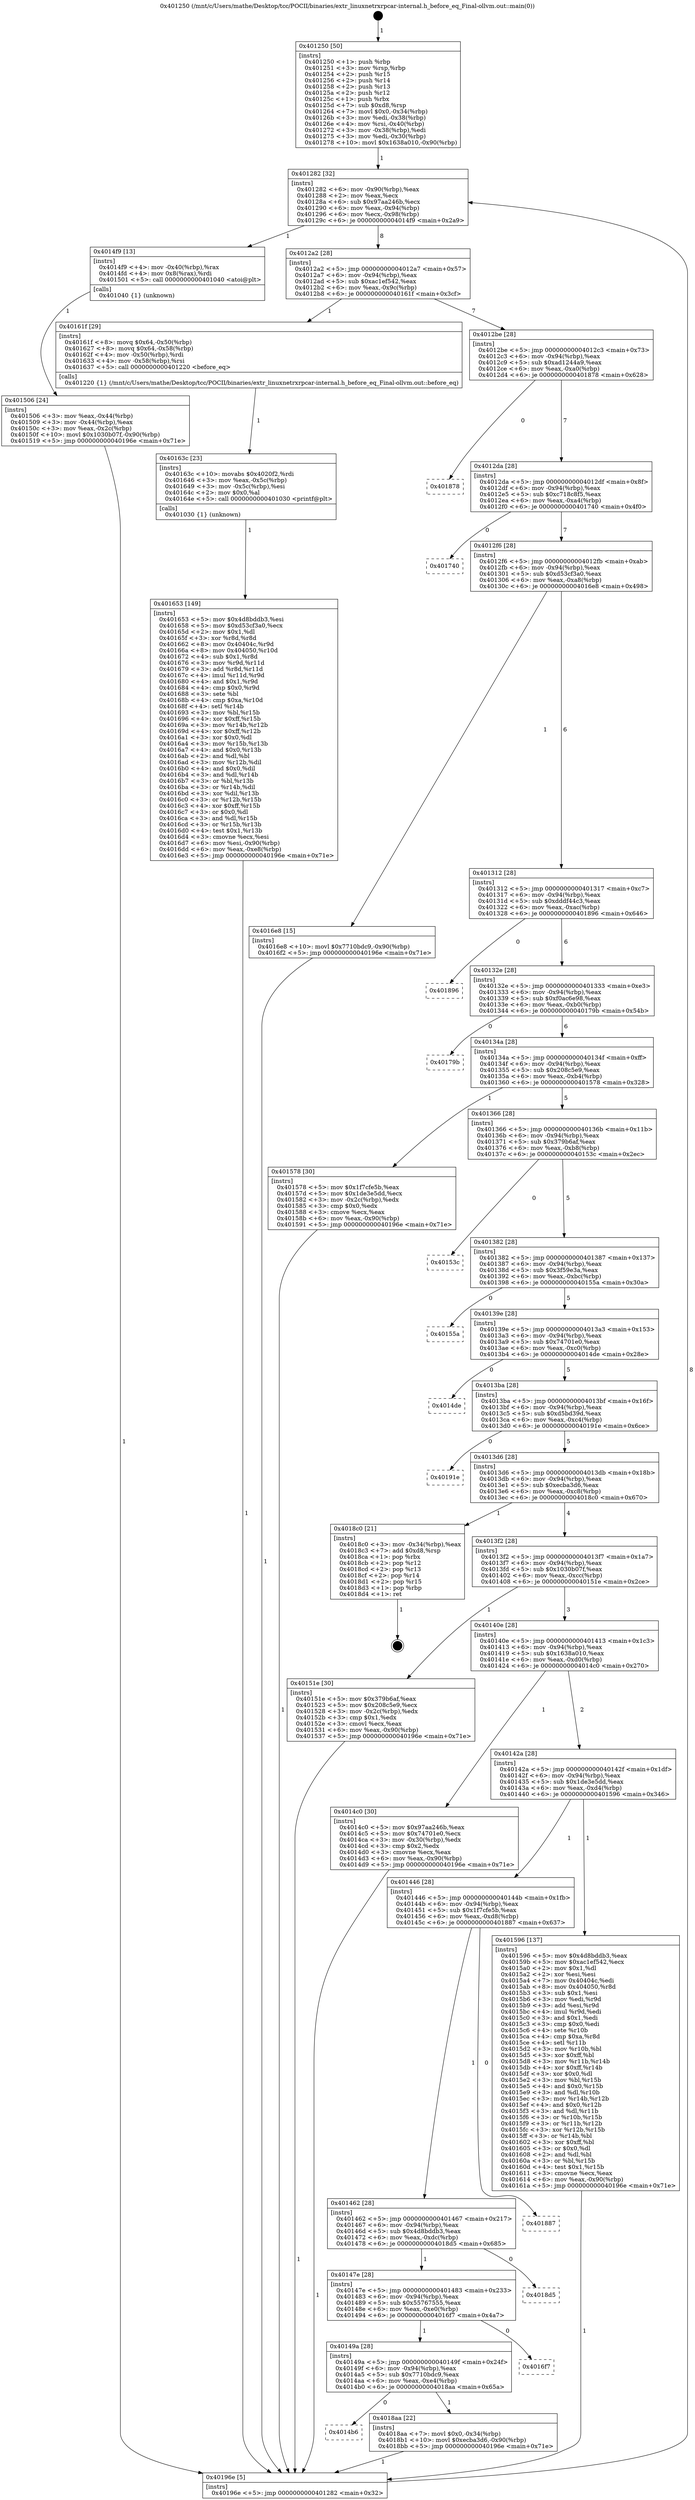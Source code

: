 digraph "0x401250" {
  label = "0x401250 (/mnt/c/Users/mathe/Desktop/tcc/POCII/binaries/extr_linuxnetrxrpcar-internal.h_before_eq_Final-ollvm.out::main(0))"
  labelloc = "t"
  node[shape=record]

  Entry [label="",width=0.3,height=0.3,shape=circle,fillcolor=black,style=filled]
  "0x401282" [label="{
     0x401282 [32]\l
     | [instrs]\l
     &nbsp;&nbsp;0x401282 \<+6\>: mov -0x90(%rbp),%eax\l
     &nbsp;&nbsp;0x401288 \<+2\>: mov %eax,%ecx\l
     &nbsp;&nbsp;0x40128a \<+6\>: sub $0x97aa246b,%ecx\l
     &nbsp;&nbsp;0x401290 \<+6\>: mov %eax,-0x94(%rbp)\l
     &nbsp;&nbsp;0x401296 \<+6\>: mov %ecx,-0x98(%rbp)\l
     &nbsp;&nbsp;0x40129c \<+6\>: je 00000000004014f9 \<main+0x2a9\>\l
  }"]
  "0x4014f9" [label="{
     0x4014f9 [13]\l
     | [instrs]\l
     &nbsp;&nbsp;0x4014f9 \<+4\>: mov -0x40(%rbp),%rax\l
     &nbsp;&nbsp;0x4014fd \<+4\>: mov 0x8(%rax),%rdi\l
     &nbsp;&nbsp;0x401501 \<+5\>: call 0000000000401040 \<atoi@plt\>\l
     | [calls]\l
     &nbsp;&nbsp;0x401040 \{1\} (unknown)\l
  }"]
  "0x4012a2" [label="{
     0x4012a2 [28]\l
     | [instrs]\l
     &nbsp;&nbsp;0x4012a2 \<+5\>: jmp 00000000004012a7 \<main+0x57\>\l
     &nbsp;&nbsp;0x4012a7 \<+6\>: mov -0x94(%rbp),%eax\l
     &nbsp;&nbsp;0x4012ad \<+5\>: sub $0xac1ef542,%eax\l
     &nbsp;&nbsp;0x4012b2 \<+6\>: mov %eax,-0x9c(%rbp)\l
     &nbsp;&nbsp;0x4012b8 \<+6\>: je 000000000040161f \<main+0x3cf\>\l
  }"]
  Exit [label="",width=0.3,height=0.3,shape=circle,fillcolor=black,style=filled,peripheries=2]
  "0x40161f" [label="{
     0x40161f [29]\l
     | [instrs]\l
     &nbsp;&nbsp;0x40161f \<+8\>: movq $0x64,-0x50(%rbp)\l
     &nbsp;&nbsp;0x401627 \<+8\>: movq $0x64,-0x58(%rbp)\l
     &nbsp;&nbsp;0x40162f \<+4\>: mov -0x50(%rbp),%rdi\l
     &nbsp;&nbsp;0x401633 \<+4\>: mov -0x58(%rbp),%rsi\l
     &nbsp;&nbsp;0x401637 \<+5\>: call 0000000000401220 \<before_eq\>\l
     | [calls]\l
     &nbsp;&nbsp;0x401220 \{1\} (/mnt/c/Users/mathe/Desktop/tcc/POCII/binaries/extr_linuxnetrxrpcar-internal.h_before_eq_Final-ollvm.out::before_eq)\l
  }"]
  "0x4012be" [label="{
     0x4012be [28]\l
     | [instrs]\l
     &nbsp;&nbsp;0x4012be \<+5\>: jmp 00000000004012c3 \<main+0x73\>\l
     &nbsp;&nbsp;0x4012c3 \<+6\>: mov -0x94(%rbp),%eax\l
     &nbsp;&nbsp;0x4012c9 \<+5\>: sub $0xad1244a9,%eax\l
     &nbsp;&nbsp;0x4012ce \<+6\>: mov %eax,-0xa0(%rbp)\l
     &nbsp;&nbsp;0x4012d4 \<+6\>: je 0000000000401878 \<main+0x628\>\l
  }"]
  "0x4014b6" [label="{
     0x4014b6\l
  }", style=dashed]
  "0x401878" [label="{
     0x401878\l
  }", style=dashed]
  "0x4012da" [label="{
     0x4012da [28]\l
     | [instrs]\l
     &nbsp;&nbsp;0x4012da \<+5\>: jmp 00000000004012df \<main+0x8f\>\l
     &nbsp;&nbsp;0x4012df \<+6\>: mov -0x94(%rbp),%eax\l
     &nbsp;&nbsp;0x4012e5 \<+5\>: sub $0xc718c8f5,%eax\l
     &nbsp;&nbsp;0x4012ea \<+6\>: mov %eax,-0xa4(%rbp)\l
     &nbsp;&nbsp;0x4012f0 \<+6\>: je 0000000000401740 \<main+0x4f0\>\l
  }"]
  "0x4018aa" [label="{
     0x4018aa [22]\l
     | [instrs]\l
     &nbsp;&nbsp;0x4018aa \<+7\>: movl $0x0,-0x34(%rbp)\l
     &nbsp;&nbsp;0x4018b1 \<+10\>: movl $0xecba3d6,-0x90(%rbp)\l
     &nbsp;&nbsp;0x4018bb \<+5\>: jmp 000000000040196e \<main+0x71e\>\l
  }"]
  "0x401740" [label="{
     0x401740\l
  }", style=dashed]
  "0x4012f6" [label="{
     0x4012f6 [28]\l
     | [instrs]\l
     &nbsp;&nbsp;0x4012f6 \<+5\>: jmp 00000000004012fb \<main+0xab\>\l
     &nbsp;&nbsp;0x4012fb \<+6\>: mov -0x94(%rbp),%eax\l
     &nbsp;&nbsp;0x401301 \<+5\>: sub $0xd53cf3a0,%eax\l
     &nbsp;&nbsp;0x401306 \<+6\>: mov %eax,-0xa8(%rbp)\l
     &nbsp;&nbsp;0x40130c \<+6\>: je 00000000004016e8 \<main+0x498\>\l
  }"]
  "0x40149a" [label="{
     0x40149a [28]\l
     | [instrs]\l
     &nbsp;&nbsp;0x40149a \<+5\>: jmp 000000000040149f \<main+0x24f\>\l
     &nbsp;&nbsp;0x40149f \<+6\>: mov -0x94(%rbp),%eax\l
     &nbsp;&nbsp;0x4014a5 \<+5\>: sub $0x7710bdc9,%eax\l
     &nbsp;&nbsp;0x4014aa \<+6\>: mov %eax,-0xe4(%rbp)\l
     &nbsp;&nbsp;0x4014b0 \<+6\>: je 00000000004018aa \<main+0x65a\>\l
  }"]
  "0x4016e8" [label="{
     0x4016e8 [15]\l
     | [instrs]\l
     &nbsp;&nbsp;0x4016e8 \<+10\>: movl $0x7710bdc9,-0x90(%rbp)\l
     &nbsp;&nbsp;0x4016f2 \<+5\>: jmp 000000000040196e \<main+0x71e\>\l
  }"]
  "0x401312" [label="{
     0x401312 [28]\l
     | [instrs]\l
     &nbsp;&nbsp;0x401312 \<+5\>: jmp 0000000000401317 \<main+0xc7\>\l
     &nbsp;&nbsp;0x401317 \<+6\>: mov -0x94(%rbp),%eax\l
     &nbsp;&nbsp;0x40131d \<+5\>: sub $0xdddf44c3,%eax\l
     &nbsp;&nbsp;0x401322 \<+6\>: mov %eax,-0xac(%rbp)\l
     &nbsp;&nbsp;0x401328 \<+6\>: je 0000000000401896 \<main+0x646\>\l
  }"]
  "0x4016f7" [label="{
     0x4016f7\l
  }", style=dashed]
  "0x401896" [label="{
     0x401896\l
  }", style=dashed]
  "0x40132e" [label="{
     0x40132e [28]\l
     | [instrs]\l
     &nbsp;&nbsp;0x40132e \<+5\>: jmp 0000000000401333 \<main+0xe3\>\l
     &nbsp;&nbsp;0x401333 \<+6\>: mov -0x94(%rbp),%eax\l
     &nbsp;&nbsp;0x401339 \<+5\>: sub $0xf0ac6e98,%eax\l
     &nbsp;&nbsp;0x40133e \<+6\>: mov %eax,-0xb0(%rbp)\l
     &nbsp;&nbsp;0x401344 \<+6\>: je 000000000040179b \<main+0x54b\>\l
  }"]
  "0x40147e" [label="{
     0x40147e [28]\l
     | [instrs]\l
     &nbsp;&nbsp;0x40147e \<+5\>: jmp 0000000000401483 \<main+0x233\>\l
     &nbsp;&nbsp;0x401483 \<+6\>: mov -0x94(%rbp),%eax\l
     &nbsp;&nbsp;0x401489 \<+5\>: sub $0x55767555,%eax\l
     &nbsp;&nbsp;0x40148e \<+6\>: mov %eax,-0xe0(%rbp)\l
     &nbsp;&nbsp;0x401494 \<+6\>: je 00000000004016f7 \<main+0x4a7\>\l
  }"]
  "0x40179b" [label="{
     0x40179b\l
  }", style=dashed]
  "0x40134a" [label="{
     0x40134a [28]\l
     | [instrs]\l
     &nbsp;&nbsp;0x40134a \<+5\>: jmp 000000000040134f \<main+0xff\>\l
     &nbsp;&nbsp;0x40134f \<+6\>: mov -0x94(%rbp),%eax\l
     &nbsp;&nbsp;0x401355 \<+5\>: sub $0x208c5e9,%eax\l
     &nbsp;&nbsp;0x40135a \<+6\>: mov %eax,-0xb4(%rbp)\l
     &nbsp;&nbsp;0x401360 \<+6\>: je 0000000000401578 \<main+0x328\>\l
  }"]
  "0x4018d5" [label="{
     0x4018d5\l
  }", style=dashed]
  "0x401578" [label="{
     0x401578 [30]\l
     | [instrs]\l
     &nbsp;&nbsp;0x401578 \<+5\>: mov $0x1f7cfe5b,%eax\l
     &nbsp;&nbsp;0x40157d \<+5\>: mov $0x1de3e5dd,%ecx\l
     &nbsp;&nbsp;0x401582 \<+3\>: mov -0x2c(%rbp),%edx\l
     &nbsp;&nbsp;0x401585 \<+3\>: cmp $0x0,%edx\l
     &nbsp;&nbsp;0x401588 \<+3\>: cmove %ecx,%eax\l
     &nbsp;&nbsp;0x40158b \<+6\>: mov %eax,-0x90(%rbp)\l
     &nbsp;&nbsp;0x401591 \<+5\>: jmp 000000000040196e \<main+0x71e\>\l
  }"]
  "0x401366" [label="{
     0x401366 [28]\l
     | [instrs]\l
     &nbsp;&nbsp;0x401366 \<+5\>: jmp 000000000040136b \<main+0x11b\>\l
     &nbsp;&nbsp;0x40136b \<+6\>: mov -0x94(%rbp),%eax\l
     &nbsp;&nbsp;0x401371 \<+5\>: sub $0x379b6af,%eax\l
     &nbsp;&nbsp;0x401376 \<+6\>: mov %eax,-0xb8(%rbp)\l
     &nbsp;&nbsp;0x40137c \<+6\>: je 000000000040153c \<main+0x2ec\>\l
  }"]
  "0x401462" [label="{
     0x401462 [28]\l
     | [instrs]\l
     &nbsp;&nbsp;0x401462 \<+5\>: jmp 0000000000401467 \<main+0x217\>\l
     &nbsp;&nbsp;0x401467 \<+6\>: mov -0x94(%rbp),%eax\l
     &nbsp;&nbsp;0x40146d \<+5\>: sub $0x4d8bddb3,%eax\l
     &nbsp;&nbsp;0x401472 \<+6\>: mov %eax,-0xdc(%rbp)\l
     &nbsp;&nbsp;0x401478 \<+6\>: je 00000000004018d5 \<main+0x685\>\l
  }"]
  "0x40153c" [label="{
     0x40153c\l
  }", style=dashed]
  "0x401382" [label="{
     0x401382 [28]\l
     | [instrs]\l
     &nbsp;&nbsp;0x401382 \<+5\>: jmp 0000000000401387 \<main+0x137\>\l
     &nbsp;&nbsp;0x401387 \<+6\>: mov -0x94(%rbp),%eax\l
     &nbsp;&nbsp;0x40138d \<+5\>: sub $0x3f59e3a,%eax\l
     &nbsp;&nbsp;0x401392 \<+6\>: mov %eax,-0xbc(%rbp)\l
     &nbsp;&nbsp;0x401398 \<+6\>: je 000000000040155a \<main+0x30a\>\l
  }"]
  "0x401887" [label="{
     0x401887\l
  }", style=dashed]
  "0x40155a" [label="{
     0x40155a\l
  }", style=dashed]
  "0x40139e" [label="{
     0x40139e [28]\l
     | [instrs]\l
     &nbsp;&nbsp;0x40139e \<+5\>: jmp 00000000004013a3 \<main+0x153\>\l
     &nbsp;&nbsp;0x4013a3 \<+6\>: mov -0x94(%rbp),%eax\l
     &nbsp;&nbsp;0x4013a9 \<+5\>: sub $0x74701e0,%eax\l
     &nbsp;&nbsp;0x4013ae \<+6\>: mov %eax,-0xc0(%rbp)\l
     &nbsp;&nbsp;0x4013b4 \<+6\>: je 00000000004014de \<main+0x28e\>\l
  }"]
  "0x401653" [label="{
     0x401653 [149]\l
     | [instrs]\l
     &nbsp;&nbsp;0x401653 \<+5\>: mov $0x4d8bddb3,%esi\l
     &nbsp;&nbsp;0x401658 \<+5\>: mov $0xd53cf3a0,%ecx\l
     &nbsp;&nbsp;0x40165d \<+2\>: mov $0x1,%dl\l
     &nbsp;&nbsp;0x40165f \<+3\>: xor %r8d,%r8d\l
     &nbsp;&nbsp;0x401662 \<+8\>: mov 0x40404c,%r9d\l
     &nbsp;&nbsp;0x40166a \<+8\>: mov 0x404050,%r10d\l
     &nbsp;&nbsp;0x401672 \<+4\>: sub $0x1,%r8d\l
     &nbsp;&nbsp;0x401676 \<+3\>: mov %r9d,%r11d\l
     &nbsp;&nbsp;0x401679 \<+3\>: add %r8d,%r11d\l
     &nbsp;&nbsp;0x40167c \<+4\>: imul %r11d,%r9d\l
     &nbsp;&nbsp;0x401680 \<+4\>: and $0x1,%r9d\l
     &nbsp;&nbsp;0x401684 \<+4\>: cmp $0x0,%r9d\l
     &nbsp;&nbsp;0x401688 \<+3\>: sete %bl\l
     &nbsp;&nbsp;0x40168b \<+4\>: cmp $0xa,%r10d\l
     &nbsp;&nbsp;0x40168f \<+4\>: setl %r14b\l
     &nbsp;&nbsp;0x401693 \<+3\>: mov %bl,%r15b\l
     &nbsp;&nbsp;0x401696 \<+4\>: xor $0xff,%r15b\l
     &nbsp;&nbsp;0x40169a \<+3\>: mov %r14b,%r12b\l
     &nbsp;&nbsp;0x40169d \<+4\>: xor $0xff,%r12b\l
     &nbsp;&nbsp;0x4016a1 \<+3\>: xor $0x0,%dl\l
     &nbsp;&nbsp;0x4016a4 \<+3\>: mov %r15b,%r13b\l
     &nbsp;&nbsp;0x4016a7 \<+4\>: and $0x0,%r13b\l
     &nbsp;&nbsp;0x4016ab \<+2\>: and %dl,%bl\l
     &nbsp;&nbsp;0x4016ad \<+3\>: mov %r12b,%dil\l
     &nbsp;&nbsp;0x4016b0 \<+4\>: and $0x0,%dil\l
     &nbsp;&nbsp;0x4016b4 \<+3\>: and %dl,%r14b\l
     &nbsp;&nbsp;0x4016b7 \<+3\>: or %bl,%r13b\l
     &nbsp;&nbsp;0x4016ba \<+3\>: or %r14b,%dil\l
     &nbsp;&nbsp;0x4016bd \<+3\>: xor %dil,%r13b\l
     &nbsp;&nbsp;0x4016c0 \<+3\>: or %r12b,%r15b\l
     &nbsp;&nbsp;0x4016c3 \<+4\>: xor $0xff,%r15b\l
     &nbsp;&nbsp;0x4016c7 \<+3\>: or $0x0,%dl\l
     &nbsp;&nbsp;0x4016ca \<+3\>: and %dl,%r15b\l
     &nbsp;&nbsp;0x4016cd \<+3\>: or %r15b,%r13b\l
     &nbsp;&nbsp;0x4016d0 \<+4\>: test $0x1,%r13b\l
     &nbsp;&nbsp;0x4016d4 \<+3\>: cmovne %ecx,%esi\l
     &nbsp;&nbsp;0x4016d7 \<+6\>: mov %esi,-0x90(%rbp)\l
     &nbsp;&nbsp;0x4016dd \<+6\>: mov %eax,-0xe8(%rbp)\l
     &nbsp;&nbsp;0x4016e3 \<+5\>: jmp 000000000040196e \<main+0x71e\>\l
  }"]
  "0x4014de" [label="{
     0x4014de\l
  }", style=dashed]
  "0x4013ba" [label="{
     0x4013ba [28]\l
     | [instrs]\l
     &nbsp;&nbsp;0x4013ba \<+5\>: jmp 00000000004013bf \<main+0x16f\>\l
     &nbsp;&nbsp;0x4013bf \<+6\>: mov -0x94(%rbp),%eax\l
     &nbsp;&nbsp;0x4013c5 \<+5\>: sub $0xd5bd39d,%eax\l
     &nbsp;&nbsp;0x4013ca \<+6\>: mov %eax,-0xc4(%rbp)\l
     &nbsp;&nbsp;0x4013d0 \<+6\>: je 000000000040191e \<main+0x6ce\>\l
  }"]
  "0x40163c" [label="{
     0x40163c [23]\l
     | [instrs]\l
     &nbsp;&nbsp;0x40163c \<+10\>: movabs $0x4020f2,%rdi\l
     &nbsp;&nbsp;0x401646 \<+3\>: mov %eax,-0x5c(%rbp)\l
     &nbsp;&nbsp;0x401649 \<+3\>: mov -0x5c(%rbp),%esi\l
     &nbsp;&nbsp;0x40164c \<+2\>: mov $0x0,%al\l
     &nbsp;&nbsp;0x40164e \<+5\>: call 0000000000401030 \<printf@plt\>\l
     | [calls]\l
     &nbsp;&nbsp;0x401030 \{1\} (unknown)\l
  }"]
  "0x40191e" [label="{
     0x40191e\l
  }", style=dashed]
  "0x4013d6" [label="{
     0x4013d6 [28]\l
     | [instrs]\l
     &nbsp;&nbsp;0x4013d6 \<+5\>: jmp 00000000004013db \<main+0x18b\>\l
     &nbsp;&nbsp;0x4013db \<+6\>: mov -0x94(%rbp),%eax\l
     &nbsp;&nbsp;0x4013e1 \<+5\>: sub $0xecba3d6,%eax\l
     &nbsp;&nbsp;0x4013e6 \<+6\>: mov %eax,-0xc8(%rbp)\l
     &nbsp;&nbsp;0x4013ec \<+6\>: je 00000000004018c0 \<main+0x670\>\l
  }"]
  "0x401446" [label="{
     0x401446 [28]\l
     | [instrs]\l
     &nbsp;&nbsp;0x401446 \<+5\>: jmp 000000000040144b \<main+0x1fb\>\l
     &nbsp;&nbsp;0x40144b \<+6\>: mov -0x94(%rbp),%eax\l
     &nbsp;&nbsp;0x401451 \<+5\>: sub $0x1f7cfe5b,%eax\l
     &nbsp;&nbsp;0x401456 \<+6\>: mov %eax,-0xd8(%rbp)\l
     &nbsp;&nbsp;0x40145c \<+6\>: je 0000000000401887 \<main+0x637\>\l
  }"]
  "0x4018c0" [label="{
     0x4018c0 [21]\l
     | [instrs]\l
     &nbsp;&nbsp;0x4018c0 \<+3\>: mov -0x34(%rbp),%eax\l
     &nbsp;&nbsp;0x4018c3 \<+7\>: add $0xd8,%rsp\l
     &nbsp;&nbsp;0x4018ca \<+1\>: pop %rbx\l
     &nbsp;&nbsp;0x4018cb \<+2\>: pop %r12\l
     &nbsp;&nbsp;0x4018cd \<+2\>: pop %r13\l
     &nbsp;&nbsp;0x4018cf \<+2\>: pop %r14\l
     &nbsp;&nbsp;0x4018d1 \<+2\>: pop %r15\l
     &nbsp;&nbsp;0x4018d3 \<+1\>: pop %rbp\l
     &nbsp;&nbsp;0x4018d4 \<+1\>: ret\l
  }"]
  "0x4013f2" [label="{
     0x4013f2 [28]\l
     | [instrs]\l
     &nbsp;&nbsp;0x4013f2 \<+5\>: jmp 00000000004013f7 \<main+0x1a7\>\l
     &nbsp;&nbsp;0x4013f7 \<+6\>: mov -0x94(%rbp),%eax\l
     &nbsp;&nbsp;0x4013fd \<+5\>: sub $0x1030b07f,%eax\l
     &nbsp;&nbsp;0x401402 \<+6\>: mov %eax,-0xcc(%rbp)\l
     &nbsp;&nbsp;0x401408 \<+6\>: je 000000000040151e \<main+0x2ce\>\l
  }"]
  "0x401596" [label="{
     0x401596 [137]\l
     | [instrs]\l
     &nbsp;&nbsp;0x401596 \<+5\>: mov $0x4d8bddb3,%eax\l
     &nbsp;&nbsp;0x40159b \<+5\>: mov $0xac1ef542,%ecx\l
     &nbsp;&nbsp;0x4015a0 \<+2\>: mov $0x1,%dl\l
     &nbsp;&nbsp;0x4015a2 \<+2\>: xor %esi,%esi\l
     &nbsp;&nbsp;0x4015a4 \<+7\>: mov 0x40404c,%edi\l
     &nbsp;&nbsp;0x4015ab \<+8\>: mov 0x404050,%r8d\l
     &nbsp;&nbsp;0x4015b3 \<+3\>: sub $0x1,%esi\l
     &nbsp;&nbsp;0x4015b6 \<+3\>: mov %edi,%r9d\l
     &nbsp;&nbsp;0x4015b9 \<+3\>: add %esi,%r9d\l
     &nbsp;&nbsp;0x4015bc \<+4\>: imul %r9d,%edi\l
     &nbsp;&nbsp;0x4015c0 \<+3\>: and $0x1,%edi\l
     &nbsp;&nbsp;0x4015c3 \<+3\>: cmp $0x0,%edi\l
     &nbsp;&nbsp;0x4015c6 \<+4\>: sete %r10b\l
     &nbsp;&nbsp;0x4015ca \<+4\>: cmp $0xa,%r8d\l
     &nbsp;&nbsp;0x4015ce \<+4\>: setl %r11b\l
     &nbsp;&nbsp;0x4015d2 \<+3\>: mov %r10b,%bl\l
     &nbsp;&nbsp;0x4015d5 \<+3\>: xor $0xff,%bl\l
     &nbsp;&nbsp;0x4015d8 \<+3\>: mov %r11b,%r14b\l
     &nbsp;&nbsp;0x4015db \<+4\>: xor $0xff,%r14b\l
     &nbsp;&nbsp;0x4015df \<+3\>: xor $0x0,%dl\l
     &nbsp;&nbsp;0x4015e2 \<+3\>: mov %bl,%r15b\l
     &nbsp;&nbsp;0x4015e5 \<+4\>: and $0x0,%r15b\l
     &nbsp;&nbsp;0x4015e9 \<+3\>: and %dl,%r10b\l
     &nbsp;&nbsp;0x4015ec \<+3\>: mov %r14b,%r12b\l
     &nbsp;&nbsp;0x4015ef \<+4\>: and $0x0,%r12b\l
     &nbsp;&nbsp;0x4015f3 \<+3\>: and %dl,%r11b\l
     &nbsp;&nbsp;0x4015f6 \<+3\>: or %r10b,%r15b\l
     &nbsp;&nbsp;0x4015f9 \<+3\>: or %r11b,%r12b\l
     &nbsp;&nbsp;0x4015fc \<+3\>: xor %r12b,%r15b\l
     &nbsp;&nbsp;0x4015ff \<+3\>: or %r14b,%bl\l
     &nbsp;&nbsp;0x401602 \<+3\>: xor $0xff,%bl\l
     &nbsp;&nbsp;0x401605 \<+3\>: or $0x0,%dl\l
     &nbsp;&nbsp;0x401608 \<+2\>: and %dl,%bl\l
     &nbsp;&nbsp;0x40160a \<+3\>: or %bl,%r15b\l
     &nbsp;&nbsp;0x40160d \<+4\>: test $0x1,%r15b\l
     &nbsp;&nbsp;0x401611 \<+3\>: cmovne %ecx,%eax\l
     &nbsp;&nbsp;0x401614 \<+6\>: mov %eax,-0x90(%rbp)\l
     &nbsp;&nbsp;0x40161a \<+5\>: jmp 000000000040196e \<main+0x71e\>\l
  }"]
  "0x40151e" [label="{
     0x40151e [30]\l
     | [instrs]\l
     &nbsp;&nbsp;0x40151e \<+5\>: mov $0x379b6af,%eax\l
     &nbsp;&nbsp;0x401523 \<+5\>: mov $0x208c5e9,%ecx\l
     &nbsp;&nbsp;0x401528 \<+3\>: mov -0x2c(%rbp),%edx\l
     &nbsp;&nbsp;0x40152b \<+3\>: cmp $0x1,%edx\l
     &nbsp;&nbsp;0x40152e \<+3\>: cmovl %ecx,%eax\l
     &nbsp;&nbsp;0x401531 \<+6\>: mov %eax,-0x90(%rbp)\l
     &nbsp;&nbsp;0x401537 \<+5\>: jmp 000000000040196e \<main+0x71e\>\l
  }"]
  "0x40140e" [label="{
     0x40140e [28]\l
     | [instrs]\l
     &nbsp;&nbsp;0x40140e \<+5\>: jmp 0000000000401413 \<main+0x1c3\>\l
     &nbsp;&nbsp;0x401413 \<+6\>: mov -0x94(%rbp),%eax\l
     &nbsp;&nbsp;0x401419 \<+5\>: sub $0x1638a010,%eax\l
     &nbsp;&nbsp;0x40141e \<+6\>: mov %eax,-0xd0(%rbp)\l
     &nbsp;&nbsp;0x401424 \<+6\>: je 00000000004014c0 \<main+0x270\>\l
  }"]
  "0x401506" [label="{
     0x401506 [24]\l
     | [instrs]\l
     &nbsp;&nbsp;0x401506 \<+3\>: mov %eax,-0x44(%rbp)\l
     &nbsp;&nbsp;0x401509 \<+3\>: mov -0x44(%rbp),%eax\l
     &nbsp;&nbsp;0x40150c \<+3\>: mov %eax,-0x2c(%rbp)\l
     &nbsp;&nbsp;0x40150f \<+10\>: movl $0x1030b07f,-0x90(%rbp)\l
     &nbsp;&nbsp;0x401519 \<+5\>: jmp 000000000040196e \<main+0x71e\>\l
  }"]
  "0x4014c0" [label="{
     0x4014c0 [30]\l
     | [instrs]\l
     &nbsp;&nbsp;0x4014c0 \<+5\>: mov $0x97aa246b,%eax\l
     &nbsp;&nbsp;0x4014c5 \<+5\>: mov $0x74701e0,%ecx\l
     &nbsp;&nbsp;0x4014ca \<+3\>: mov -0x30(%rbp),%edx\l
     &nbsp;&nbsp;0x4014cd \<+3\>: cmp $0x2,%edx\l
     &nbsp;&nbsp;0x4014d0 \<+3\>: cmovne %ecx,%eax\l
     &nbsp;&nbsp;0x4014d3 \<+6\>: mov %eax,-0x90(%rbp)\l
     &nbsp;&nbsp;0x4014d9 \<+5\>: jmp 000000000040196e \<main+0x71e\>\l
  }"]
  "0x40142a" [label="{
     0x40142a [28]\l
     | [instrs]\l
     &nbsp;&nbsp;0x40142a \<+5\>: jmp 000000000040142f \<main+0x1df\>\l
     &nbsp;&nbsp;0x40142f \<+6\>: mov -0x94(%rbp),%eax\l
     &nbsp;&nbsp;0x401435 \<+5\>: sub $0x1de3e5dd,%eax\l
     &nbsp;&nbsp;0x40143a \<+6\>: mov %eax,-0xd4(%rbp)\l
     &nbsp;&nbsp;0x401440 \<+6\>: je 0000000000401596 \<main+0x346\>\l
  }"]
  "0x40196e" [label="{
     0x40196e [5]\l
     | [instrs]\l
     &nbsp;&nbsp;0x40196e \<+5\>: jmp 0000000000401282 \<main+0x32\>\l
  }"]
  "0x401250" [label="{
     0x401250 [50]\l
     | [instrs]\l
     &nbsp;&nbsp;0x401250 \<+1\>: push %rbp\l
     &nbsp;&nbsp;0x401251 \<+3\>: mov %rsp,%rbp\l
     &nbsp;&nbsp;0x401254 \<+2\>: push %r15\l
     &nbsp;&nbsp;0x401256 \<+2\>: push %r14\l
     &nbsp;&nbsp;0x401258 \<+2\>: push %r13\l
     &nbsp;&nbsp;0x40125a \<+2\>: push %r12\l
     &nbsp;&nbsp;0x40125c \<+1\>: push %rbx\l
     &nbsp;&nbsp;0x40125d \<+7\>: sub $0xd8,%rsp\l
     &nbsp;&nbsp;0x401264 \<+7\>: movl $0x0,-0x34(%rbp)\l
     &nbsp;&nbsp;0x40126b \<+3\>: mov %edi,-0x38(%rbp)\l
     &nbsp;&nbsp;0x40126e \<+4\>: mov %rsi,-0x40(%rbp)\l
     &nbsp;&nbsp;0x401272 \<+3\>: mov -0x38(%rbp),%edi\l
     &nbsp;&nbsp;0x401275 \<+3\>: mov %edi,-0x30(%rbp)\l
     &nbsp;&nbsp;0x401278 \<+10\>: movl $0x1638a010,-0x90(%rbp)\l
  }"]
  Entry -> "0x401250" [label=" 1"]
  "0x401282" -> "0x4014f9" [label=" 1"]
  "0x401282" -> "0x4012a2" [label=" 8"]
  "0x4018c0" -> Exit [label=" 1"]
  "0x4012a2" -> "0x40161f" [label=" 1"]
  "0x4012a2" -> "0x4012be" [label=" 7"]
  "0x4018aa" -> "0x40196e" [label=" 1"]
  "0x4012be" -> "0x401878" [label=" 0"]
  "0x4012be" -> "0x4012da" [label=" 7"]
  "0x40149a" -> "0x4014b6" [label=" 0"]
  "0x4012da" -> "0x401740" [label=" 0"]
  "0x4012da" -> "0x4012f6" [label=" 7"]
  "0x40149a" -> "0x4018aa" [label=" 1"]
  "0x4012f6" -> "0x4016e8" [label=" 1"]
  "0x4012f6" -> "0x401312" [label=" 6"]
  "0x40147e" -> "0x40149a" [label=" 1"]
  "0x401312" -> "0x401896" [label=" 0"]
  "0x401312" -> "0x40132e" [label=" 6"]
  "0x40147e" -> "0x4016f7" [label=" 0"]
  "0x40132e" -> "0x40179b" [label=" 0"]
  "0x40132e" -> "0x40134a" [label=" 6"]
  "0x401462" -> "0x40147e" [label=" 1"]
  "0x40134a" -> "0x401578" [label=" 1"]
  "0x40134a" -> "0x401366" [label=" 5"]
  "0x401462" -> "0x4018d5" [label=" 0"]
  "0x401366" -> "0x40153c" [label=" 0"]
  "0x401366" -> "0x401382" [label=" 5"]
  "0x401446" -> "0x401462" [label=" 1"]
  "0x401382" -> "0x40155a" [label=" 0"]
  "0x401382" -> "0x40139e" [label=" 5"]
  "0x401446" -> "0x401887" [label=" 0"]
  "0x40139e" -> "0x4014de" [label=" 0"]
  "0x40139e" -> "0x4013ba" [label=" 5"]
  "0x4016e8" -> "0x40196e" [label=" 1"]
  "0x4013ba" -> "0x40191e" [label=" 0"]
  "0x4013ba" -> "0x4013d6" [label=" 5"]
  "0x401653" -> "0x40196e" [label=" 1"]
  "0x4013d6" -> "0x4018c0" [label=" 1"]
  "0x4013d6" -> "0x4013f2" [label=" 4"]
  "0x40163c" -> "0x401653" [label=" 1"]
  "0x4013f2" -> "0x40151e" [label=" 1"]
  "0x4013f2" -> "0x40140e" [label=" 3"]
  "0x40161f" -> "0x40163c" [label=" 1"]
  "0x40140e" -> "0x4014c0" [label=" 1"]
  "0x40140e" -> "0x40142a" [label=" 2"]
  "0x4014c0" -> "0x40196e" [label=" 1"]
  "0x401250" -> "0x401282" [label=" 1"]
  "0x40196e" -> "0x401282" [label=" 8"]
  "0x4014f9" -> "0x401506" [label=" 1"]
  "0x401506" -> "0x40196e" [label=" 1"]
  "0x40151e" -> "0x40196e" [label=" 1"]
  "0x401578" -> "0x40196e" [label=" 1"]
  "0x401596" -> "0x40196e" [label=" 1"]
  "0x40142a" -> "0x401596" [label=" 1"]
  "0x40142a" -> "0x401446" [label=" 1"]
}
